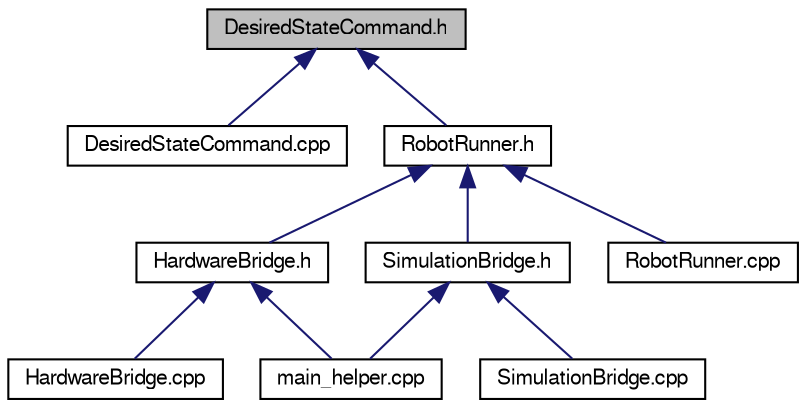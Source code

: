 digraph "DesiredStateCommand.h"
{
  edge [fontname="FreeSans",fontsize="10",labelfontname="FreeSans",labelfontsize="10"];
  node [fontname="FreeSans",fontsize="10",shape=record];
  Node1 [label="DesiredStateCommand.h",height=0.2,width=0.4,color="black", fillcolor="grey75", style="filled", fontcolor="black"];
  Node1 -> Node2 [dir="back",color="midnightblue",fontsize="10",style="solid",fontname="FreeSans"];
  Node2 [label="DesiredStateCommand.cpp",height=0.2,width=0.4,color="black", fillcolor="white", style="filled",URL="$d3/d4e/_desired_state_command_8cpp.html"];
  Node1 -> Node3 [dir="back",color="midnightblue",fontsize="10",style="solid",fontname="FreeSans"];
  Node3 [label="RobotRunner.h",height=0.2,width=0.4,color="black", fillcolor="white", style="filled",URL="$d3/d41/_robot_runner_8h.html",tooltip="Common framework for running robot controllers. This code is a common interface between control code ..."];
  Node3 -> Node4 [dir="back",color="midnightblue",fontsize="10",style="solid",fontname="FreeSans"];
  Node4 [label="HardwareBridge.h",height=0.2,width=0.4,color="black", fillcolor="white", style="filled",URL="$d6/dd5/_hardware_bridge_8h.html",tooltip="Interface between robot code and robot hardware. "];
  Node4 -> Node5 [dir="back",color="midnightblue",fontsize="10",style="solid",fontname="FreeSans"];
  Node5 [label="HardwareBridge.cpp",height=0.2,width=0.4,color="black", fillcolor="white", style="filled",URL="$d9/da0/_hardware_bridge_8cpp.html"];
  Node4 -> Node6 [dir="back",color="midnightblue",fontsize="10",style="solid",fontname="FreeSans"];
  Node6 [label="main_helper.cpp",height=0.2,width=0.4,color="black", fillcolor="white", style="filled",URL="$d3/dfa/main__helper_8cpp.html"];
  Node3 -> Node7 [dir="back",color="midnightblue",fontsize="10",style="solid",fontname="FreeSans"];
  Node7 [label="SimulationBridge.h",height=0.2,width=0.4,color="black", fillcolor="white", style="filled",URL="$db/d55/_simulation_bridge_8h.html"];
  Node7 -> Node6 [dir="back",color="midnightblue",fontsize="10",style="solid",fontname="FreeSans"];
  Node7 -> Node8 [dir="back",color="midnightblue",fontsize="10",style="solid",fontname="FreeSans"];
  Node8 [label="SimulationBridge.cpp",height=0.2,width=0.4,color="black", fillcolor="white", style="filled",URL="$dc/da6/_simulation_bridge_8cpp.html"];
  Node3 -> Node9 [dir="back",color="midnightblue",fontsize="10",style="solid",fontname="FreeSans"];
  Node9 [label="RobotRunner.cpp",height=0.2,width=0.4,color="black", fillcolor="white", style="filled",URL="$db/d28/_robot_runner_8cpp.html"];
}
